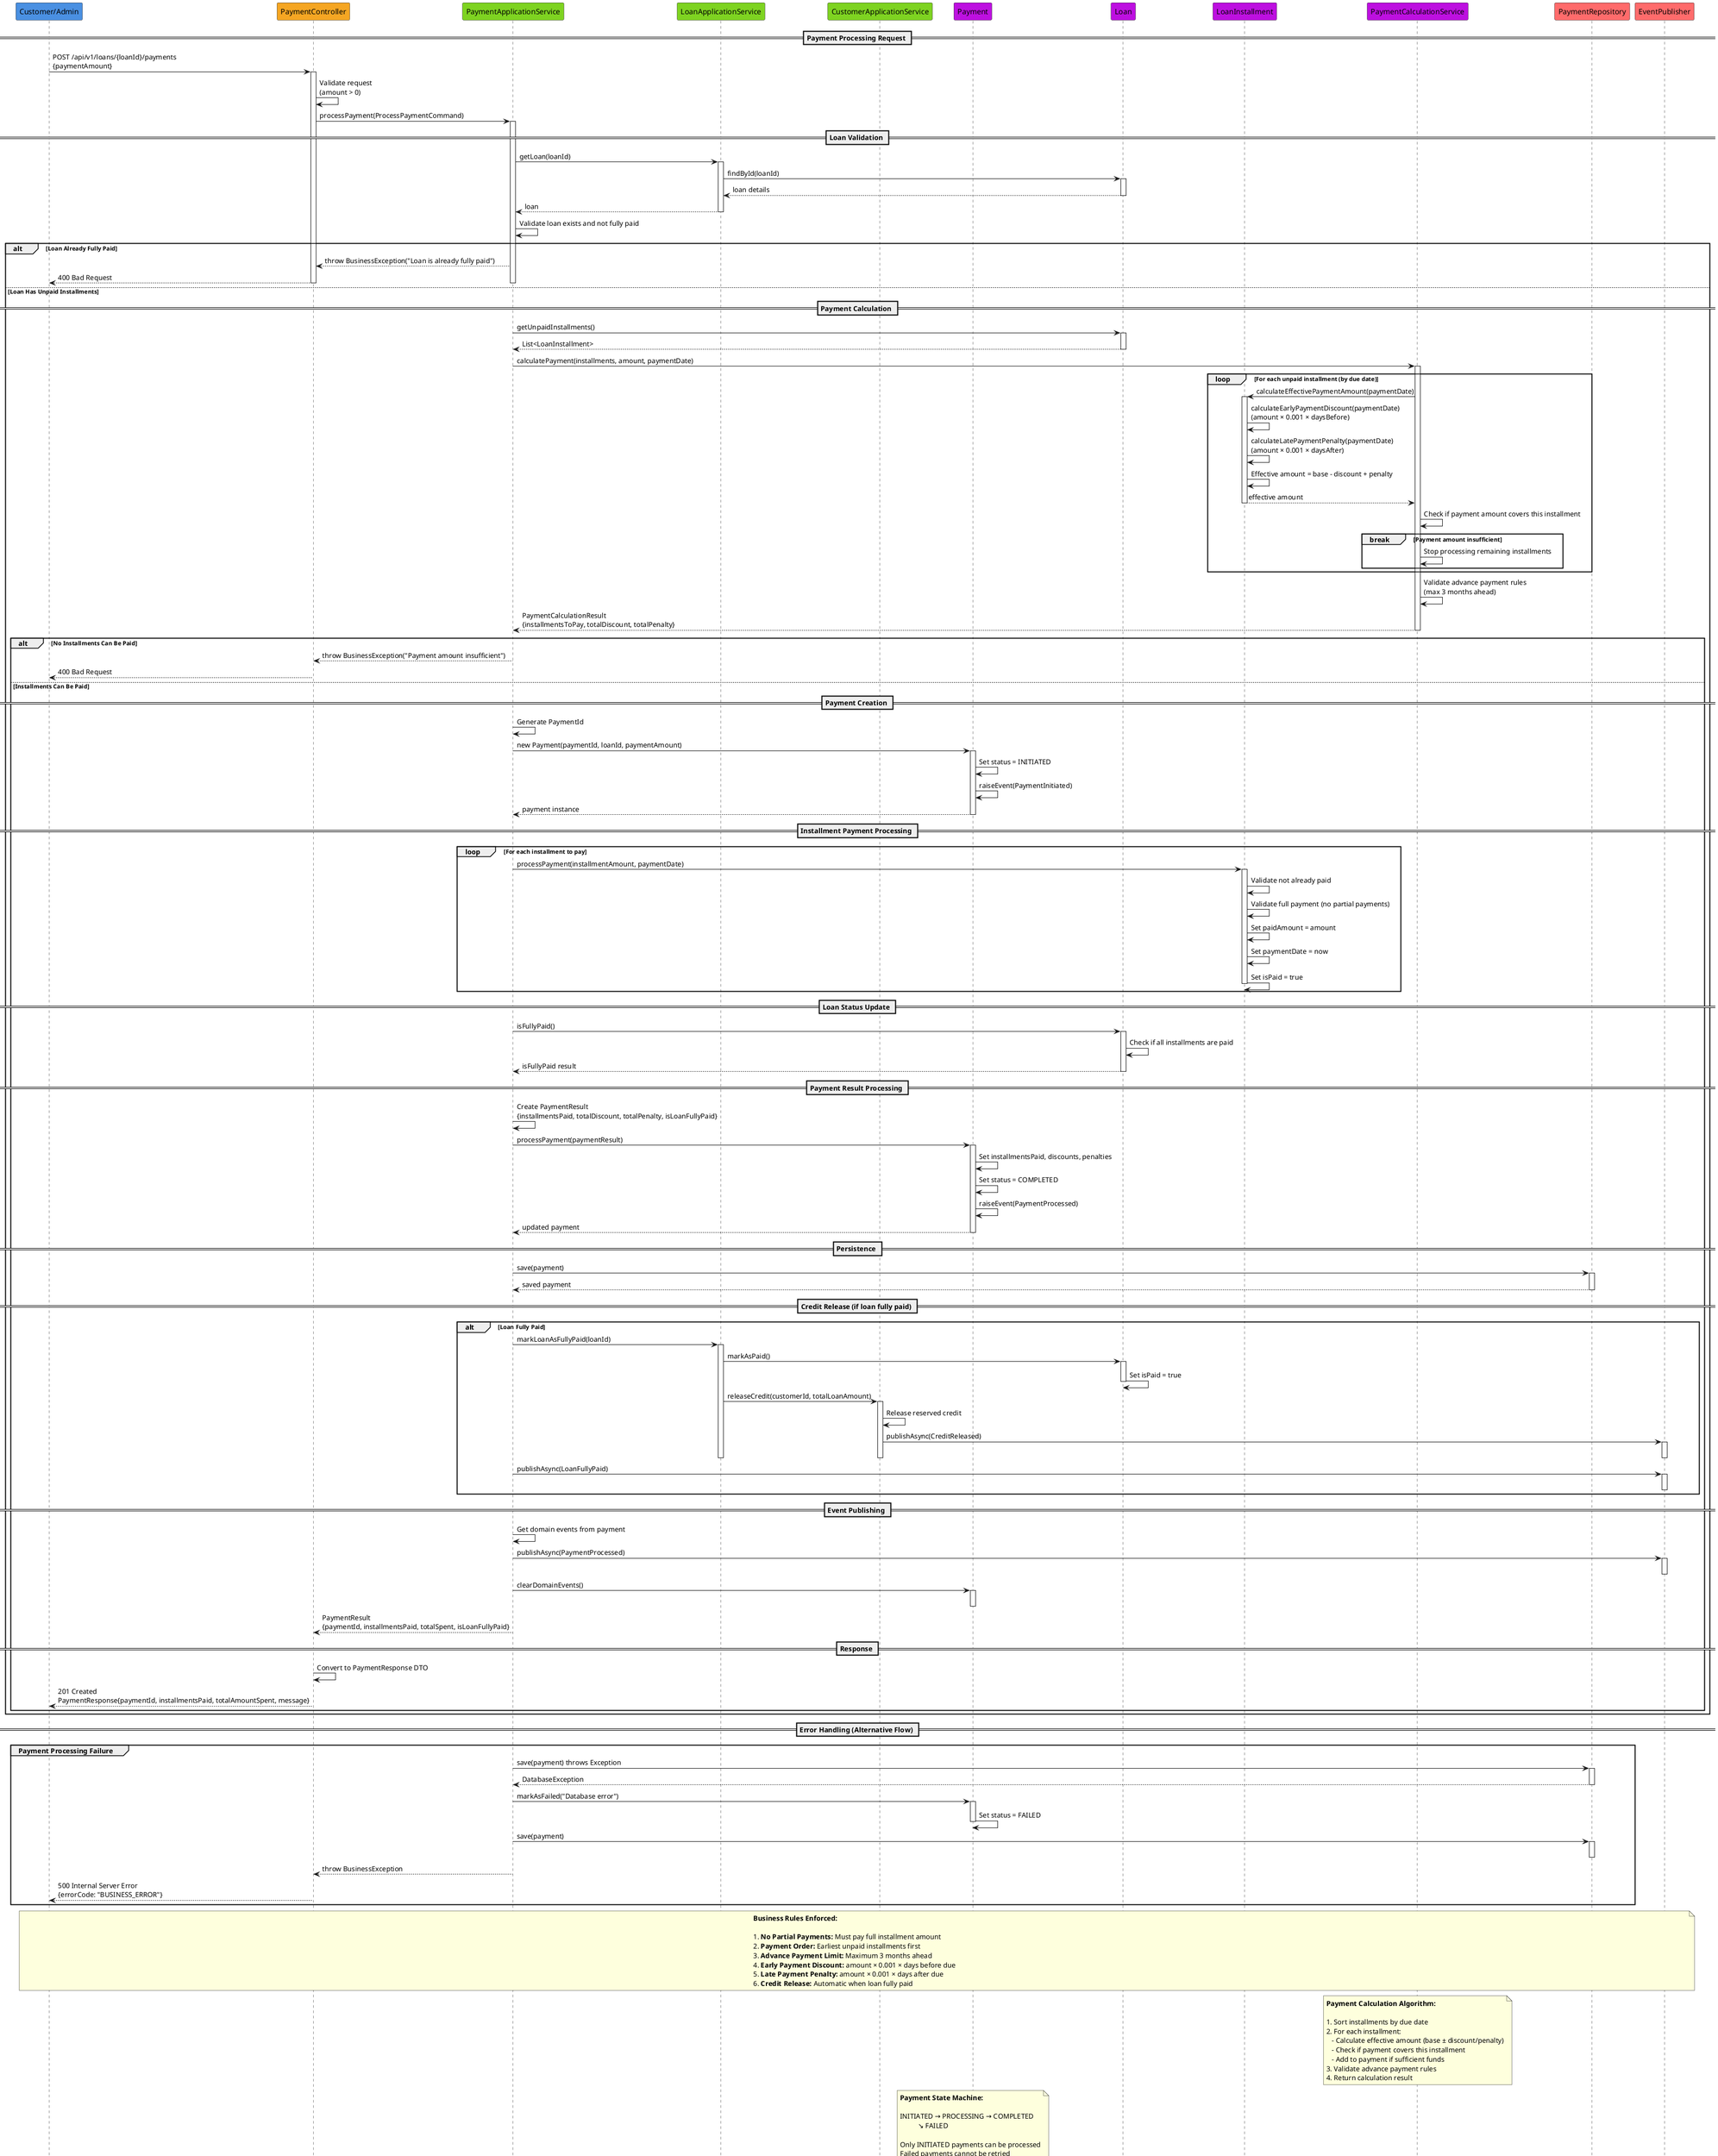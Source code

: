 @startuml Payment Processing Sequence

!define ACTOR_COLOR #4A90E2
!define CONTROLLER_COLOR #F5A623
!define APPLICATION_COLOR #7ED321
!define DOMAIN_COLOR #BD10E0
!define INFRASTRUCTURE_COLOR #FF6B6B

participant "Customer/Admin" as User ACTOR_COLOR
participant "PaymentController" as Controller CONTROLLER_COLOR
participant "PaymentApplicationService" as PaymentService APPLICATION_COLOR
participant "LoanApplicationService" as LoanService APPLICATION_COLOR
participant "CustomerApplicationService" as CustomerService APPLICATION_COLOR
participant "Payment" as PaymentAggregate DOMAIN_COLOR
participant "Loan" as LoanAggregate DOMAIN_COLOR
participant "LoanInstallment" as Installment DOMAIN_COLOR
participant "PaymentCalculationService" as CalcService DOMAIN_COLOR
participant "PaymentRepository" as PaymentRepo INFRASTRUCTURE_COLOR
participant "EventPublisher" as EventPub INFRASTRUCTURE_COLOR

== Payment Processing Request ==

User -> Controller : POST /api/v1/loans/{loanId}/payments\n{paymentAmount}
activate Controller

Controller -> Controller : Validate request\n(amount > 0)

Controller -> PaymentService : processPayment(ProcessPaymentCommand)
activate PaymentService

== Loan Validation ==

PaymentService -> LoanService : getLoan(loanId)
activate LoanService

LoanService -> LoanAggregate : findById(loanId)
activate LoanAggregate
LoanAggregate --> LoanService : loan details
deactivate LoanAggregate

LoanService --> PaymentService : loan
deactivate LoanService

PaymentService -> PaymentService : Validate loan exists and not fully paid

alt Loan Already Fully Paid
    PaymentService --> Controller : throw BusinessException("Loan is already fully paid")
    Controller --> User : 400 Bad Request
    deactivate PaymentService
    deactivate Controller
else Loan Has Unpaid Installments

== Payment Calculation ==

PaymentService -> LoanAggregate : getUnpaidInstallments()
activate LoanAggregate
LoanAggregate --> PaymentService : List<LoanInstallment>
deactivate LoanAggregate

PaymentService -> CalcService : calculatePayment(installments, amount, paymentDate)
activate CalcService

loop For each unpaid installment (by due date)
    CalcService -> Installment : calculateEffectivePaymentAmount(paymentDate)
    activate Installment

    Installment -> Installment : calculateEarlyPaymentDiscount(paymentDate)\n(amount × 0.001 × daysBefore)
    Installment -> Installment : calculateLatePaymentPenalty(paymentDate)\n(amount × 0.001 × daysAfter)
    Installment -> Installment : Effective amount = base - discount + penalty

    Installment --> CalcService : effective amount
    deactivate Installment

    CalcService -> CalcService : Check if payment amount covers this installment

    break Payment amount insufficient
        CalcService -> CalcService : Stop processing remaining installments
    end
end

CalcService -> CalcService : Validate advance payment rules\n(max 3 months ahead)

CalcService --> PaymentService : PaymentCalculationResult\n{installmentsToPay, totalDiscount, totalPenalty}
deactivate CalcService

alt No Installments Can Be Paid
    PaymentService --> Controller : throw BusinessException("Payment amount insufficient")
    Controller --> User : 400 Bad Request
    deactivate PaymentService
    deactivate Controller
else Installments Can Be Paid

== Payment Creation ==

PaymentService -> PaymentService : Generate PaymentId

PaymentService -> PaymentAggregate : new Payment(paymentId, loanId, paymentAmount)
activate PaymentAggregate

PaymentAggregate -> PaymentAggregate : Set status = INITIATED
PaymentAggregate -> PaymentAggregate : raiseEvent(PaymentInitiated)

PaymentAggregate --> PaymentService : payment instance
deactivate PaymentAggregate

== Installment Payment Processing ==

loop For each installment to pay
    PaymentService -> Installment : processPayment(installmentAmount, paymentDate)
    activate Installment

    Installment -> Installment : Validate not already paid
    Installment -> Installment : Validate full payment (no partial payments)
    Installment -> Installment : Set paidAmount = amount
    Installment -> Installment : Set paymentDate = now
    Installment -> Installment : Set isPaid = true

    deactivate Installment
end

== Loan Status Update ==

PaymentService -> LoanAggregate : isFullyPaid()
activate LoanAggregate
LoanAggregate -> LoanAggregate : Check if all installments are paid
LoanAggregate --> PaymentService : isFullyPaid result
deactivate LoanAggregate

== Payment Result Processing ==

PaymentService -> PaymentService : Create PaymentResult\n{installmentsPaid, totalDiscount, totalPenalty, isLoanFullyPaid}

PaymentService -> PaymentAggregate : processPayment(paymentResult)
activate PaymentAggregate

PaymentAggregate -> PaymentAggregate : Set installmentsPaid, discounts, penalties
PaymentAggregate -> PaymentAggregate : Set status = COMPLETED
PaymentAggregate -> PaymentAggregate : raiseEvent(PaymentProcessed)

PaymentAggregate --> PaymentService : updated payment
deactivate PaymentAggregate

== Persistence ==

PaymentService -> PaymentRepo : save(payment)
activate PaymentRepo
PaymentRepo --> PaymentService : saved payment
deactivate PaymentRepo

== Credit Release (if loan fully paid) ==

alt Loan Fully Paid
    PaymentService -> LoanService : markLoanAsFullyPaid(loanId)
    activate LoanService

    LoanService -> LoanAggregate : markAsPaid()
    activate LoanAggregate
    LoanAggregate -> LoanAggregate : Set isPaid = true
    deactivate LoanAggregate

    LoanService -> CustomerService : releaseCredit(customerId, totalLoanAmount)
    activate CustomerService

    CustomerService -> CustomerService : Release reserved credit
    CustomerService -> EventPub : publishAsync(CreditReleased)
    activate EventPub
    deactivate EventPub

    deactivate CustomerService
    deactivate LoanService

    PaymentService -> EventPub : publishAsync(LoanFullyPaid)
    activate EventPub
    deactivate EventPub
end

== Event Publishing ==

PaymentService -> PaymentService : Get domain events from payment
PaymentService -> EventPub : publishAsync(PaymentProcessed)
activate EventPub
deactivate EventPub

PaymentService -> PaymentAggregate : clearDomainEvents()
activate PaymentAggregate
deactivate PaymentAggregate

PaymentService --> Controller : PaymentResult\n{paymentId, installmentsPaid, totalSpent, isLoanFullyPaid}
deactivate PaymentService

== Response ==

Controller -> Controller : Convert to PaymentResponse DTO
Controller --> User : 201 Created\nPaymentResponse{paymentId, installmentsPaid, totalAmountSpent, message}
deactivate Controller

end
end

== Error Handling (Alternative Flow) ==

group Payment Processing Failure
    PaymentService -> PaymentRepo : save(payment) throws Exception
    activate PaymentRepo
    PaymentRepo --> PaymentService : DatabaseException
    deactivate PaymentRepo

    PaymentService -> PaymentAggregate : markAsFailed("Database error")
    activate PaymentAggregate
    PaymentAggregate -> PaymentAggregate : Set status = FAILED
    deactivate PaymentAggregate

    PaymentService -> PaymentRepo : save(payment)
    activate PaymentRepo
    deactivate PaymentRepo

    PaymentService --> Controller : throw BusinessException
    Controller --> User : 500 Internal Server Error\n{errorCode: "BUSINESS_ERROR"}
end

note over User, EventPub
    <b>Business Rules Enforced:</b>

    1. <b>No Partial Payments:</b> Must pay full installment amount
    2. <b>Payment Order:</b> Earliest unpaid installments first
    3. <b>Advance Payment Limit:</b> Maximum 3 months ahead
    4. <b>Early Payment Discount:</b> amount × 0.001 × days before due
    5. <b>Late Payment Penalty:</b> amount × 0.001 × days after due
    6. <b>Credit Release:</b> Automatic when loan fully paid
end note

note over CalcService
    <b>Payment Calculation Algorithm:</b>

    1. Sort installments by due date
    2. For each installment:
       - Calculate effective amount (base ± discount/penalty)
       - Check if payment covers this installment
       - Add to payment if sufficient funds
    3. Validate advance payment rules
    4. Return calculation result
end note

note over PaymentAggregate
    <b>Payment State Machine:</b>

    INITIATED → PROCESSING → COMPLETED
              ↘ FAILED

    Only INITIATED payments can be processed
    Failed payments cannot be retried
end note

@enduml
